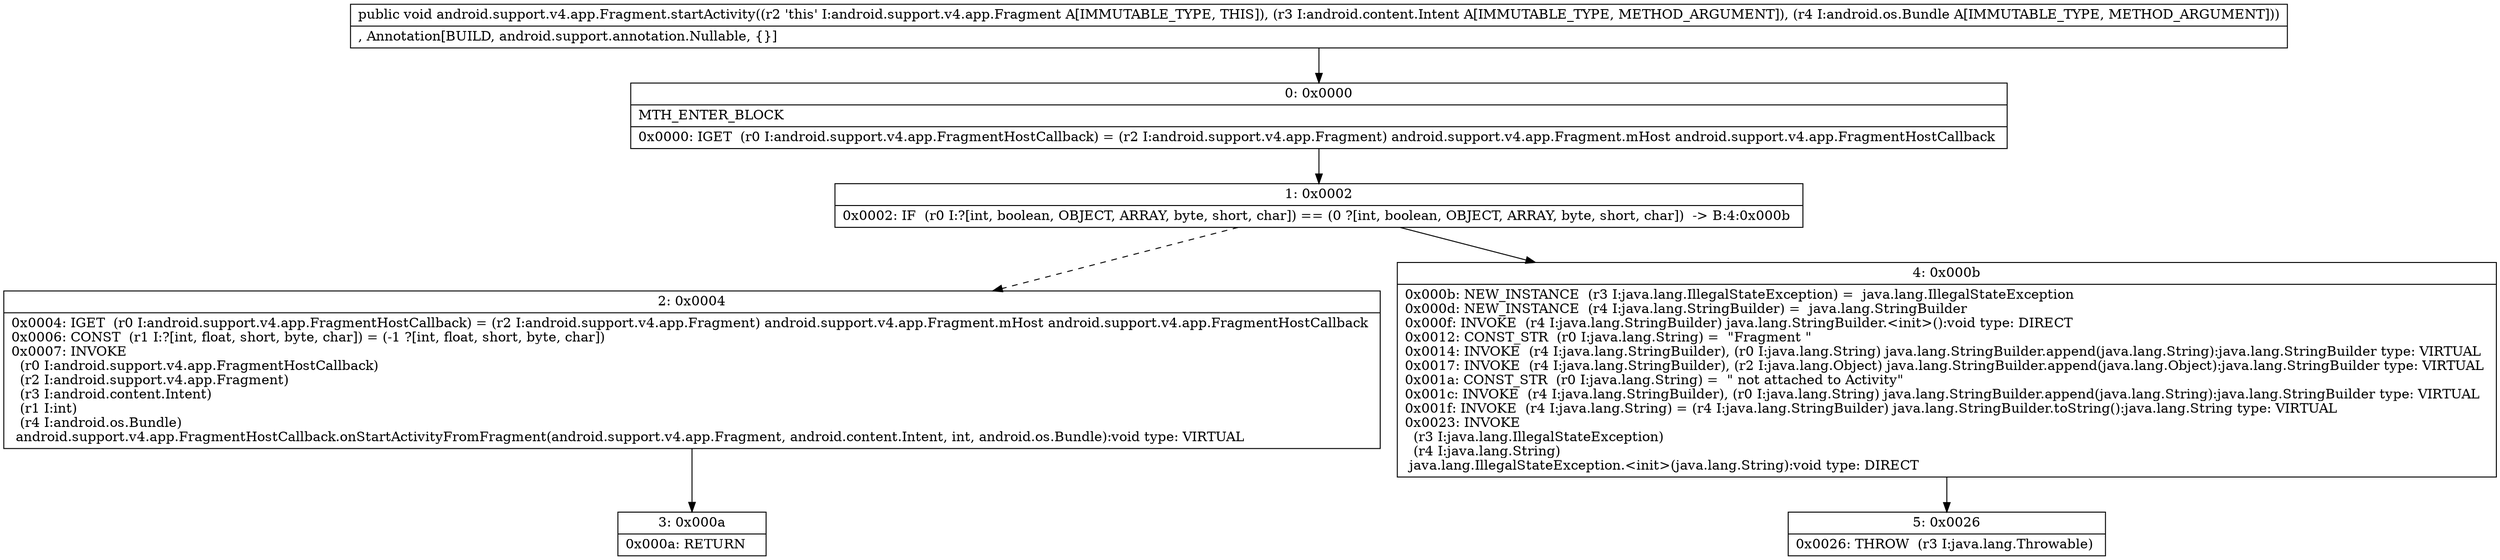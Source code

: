 digraph "CFG forandroid.support.v4.app.Fragment.startActivity(Landroid\/content\/Intent;Landroid\/os\/Bundle;)V" {
Node_0 [shape=record,label="{0\:\ 0x0000|MTH_ENTER_BLOCK\l|0x0000: IGET  (r0 I:android.support.v4.app.FragmentHostCallback) = (r2 I:android.support.v4.app.Fragment) android.support.v4.app.Fragment.mHost android.support.v4.app.FragmentHostCallback \l}"];
Node_1 [shape=record,label="{1\:\ 0x0002|0x0002: IF  (r0 I:?[int, boolean, OBJECT, ARRAY, byte, short, char]) == (0 ?[int, boolean, OBJECT, ARRAY, byte, short, char])  \-\> B:4:0x000b \l}"];
Node_2 [shape=record,label="{2\:\ 0x0004|0x0004: IGET  (r0 I:android.support.v4.app.FragmentHostCallback) = (r2 I:android.support.v4.app.Fragment) android.support.v4.app.Fragment.mHost android.support.v4.app.FragmentHostCallback \l0x0006: CONST  (r1 I:?[int, float, short, byte, char]) = (\-1 ?[int, float, short, byte, char]) \l0x0007: INVOKE  \l  (r0 I:android.support.v4.app.FragmentHostCallback)\l  (r2 I:android.support.v4.app.Fragment)\l  (r3 I:android.content.Intent)\l  (r1 I:int)\l  (r4 I:android.os.Bundle)\l android.support.v4.app.FragmentHostCallback.onStartActivityFromFragment(android.support.v4.app.Fragment, android.content.Intent, int, android.os.Bundle):void type: VIRTUAL \l}"];
Node_3 [shape=record,label="{3\:\ 0x000a|0x000a: RETURN   \l}"];
Node_4 [shape=record,label="{4\:\ 0x000b|0x000b: NEW_INSTANCE  (r3 I:java.lang.IllegalStateException) =  java.lang.IllegalStateException \l0x000d: NEW_INSTANCE  (r4 I:java.lang.StringBuilder) =  java.lang.StringBuilder \l0x000f: INVOKE  (r4 I:java.lang.StringBuilder) java.lang.StringBuilder.\<init\>():void type: DIRECT \l0x0012: CONST_STR  (r0 I:java.lang.String) =  \"Fragment \" \l0x0014: INVOKE  (r4 I:java.lang.StringBuilder), (r0 I:java.lang.String) java.lang.StringBuilder.append(java.lang.String):java.lang.StringBuilder type: VIRTUAL \l0x0017: INVOKE  (r4 I:java.lang.StringBuilder), (r2 I:java.lang.Object) java.lang.StringBuilder.append(java.lang.Object):java.lang.StringBuilder type: VIRTUAL \l0x001a: CONST_STR  (r0 I:java.lang.String) =  \" not attached to Activity\" \l0x001c: INVOKE  (r4 I:java.lang.StringBuilder), (r0 I:java.lang.String) java.lang.StringBuilder.append(java.lang.String):java.lang.StringBuilder type: VIRTUAL \l0x001f: INVOKE  (r4 I:java.lang.String) = (r4 I:java.lang.StringBuilder) java.lang.StringBuilder.toString():java.lang.String type: VIRTUAL \l0x0023: INVOKE  \l  (r3 I:java.lang.IllegalStateException)\l  (r4 I:java.lang.String)\l java.lang.IllegalStateException.\<init\>(java.lang.String):void type: DIRECT \l}"];
Node_5 [shape=record,label="{5\:\ 0x0026|0x0026: THROW  (r3 I:java.lang.Throwable) \l}"];
MethodNode[shape=record,label="{public void android.support.v4.app.Fragment.startActivity((r2 'this' I:android.support.v4.app.Fragment A[IMMUTABLE_TYPE, THIS]), (r3 I:android.content.Intent A[IMMUTABLE_TYPE, METHOD_ARGUMENT]), (r4 I:android.os.Bundle A[IMMUTABLE_TYPE, METHOD_ARGUMENT]))  | , Annotation[BUILD, android.support.annotation.Nullable, \{\}]\l}"];
MethodNode -> Node_0;
Node_0 -> Node_1;
Node_1 -> Node_2[style=dashed];
Node_1 -> Node_4;
Node_2 -> Node_3;
Node_4 -> Node_5;
}


